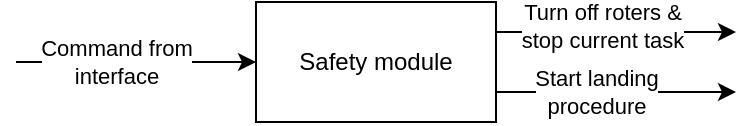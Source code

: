 <mxfile version="27.0.1">
  <diagram name="Page-1" id="G-ckZTs5RPdfkZEC8eKY">
    <mxGraphModel dx="706" dy="1631" grid="1" gridSize="10" guides="1" tooltips="1" connect="1" arrows="1" fold="1" page="1" pageScale="1" pageWidth="850" pageHeight="1100" math="0" shadow="0">
      <root>
        <mxCell id="0" />
        <mxCell id="1" parent="0" />
        <mxCell id="XXsTWGEr5qUVlCdPRMRx-3" style="edgeStyle=orthogonalEdgeStyle;rounded=0;orthogonalLoop=1;jettySize=auto;html=1;exitX=1;exitY=0.25;exitDx=0;exitDy=0;" edge="1" parent="1" source="XXsTWGEr5qUVlCdPRMRx-1">
          <mxGeometry relative="1" as="geometry">
            <mxPoint x="440" y="345" as="targetPoint" />
          </mxGeometry>
        </mxCell>
        <mxCell id="XXsTWGEr5qUVlCdPRMRx-6" value="Turn off roters &amp;amp;&lt;br&gt;stop current task" style="edgeLabel;html=1;align=center;verticalAlign=middle;resizable=0;points=[];" vertex="1" connectable="0" parent="XXsTWGEr5qUVlCdPRMRx-3">
          <mxGeometry x="-0.12" y="3" relative="1" as="geometry">
            <mxPoint as="offset" />
          </mxGeometry>
        </mxCell>
        <mxCell id="XXsTWGEr5qUVlCdPRMRx-4" style="edgeStyle=orthogonalEdgeStyle;rounded=0;orthogonalLoop=1;jettySize=auto;html=1;exitX=1;exitY=0.75;exitDx=0;exitDy=0;" edge="1" parent="1" source="XXsTWGEr5qUVlCdPRMRx-1">
          <mxGeometry relative="1" as="geometry">
            <mxPoint x="440" y="375" as="targetPoint" />
          </mxGeometry>
        </mxCell>
        <mxCell id="XXsTWGEr5qUVlCdPRMRx-8" value="Start landing &lt;br&gt;procedure" style="edgeLabel;html=1;align=center;verticalAlign=middle;resizable=0;points=[];" vertex="1" connectable="0" parent="XXsTWGEr5qUVlCdPRMRx-4">
          <mxGeometry x="-0.32" relative="1" as="geometry">
            <mxPoint x="9" as="offset" />
          </mxGeometry>
        </mxCell>
        <mxCell id="XXsTWGEr5qUVlCdPRMRx-1" value="Safety module" style="rounded=0;whiteSpace=wrap;html=1;" vertex="1" parent="1">
          <mxGeometry x="200" y="330" width="120" height="60" as="geometry" />
        </mxCell>
        <mxCell id="XXsTWGEr5qUVlCdPRMRx-2" value="" style="endArrow=classic;html=1;rounded=0;entryX=0;entryY=0.5;entryDx=0;entryDy=0;" edge="1" parent="1" target="XXsTWGEr5qUVlCdPRMRx-1">
          <mxGeometry width="50" height="50" relative="1" as="geometry">
            <mxPoint x="80" y="360" as="sourcePoint" />
            <mxPoint x="130" y="380" as="targetPoint" />
          </mxGeometry>
        </mxCell>
        <mxCell id="XXsTWGEr5qUVlCdPRMRx-5" value="Command from &lt;br&gt;interface" style="edgeLabel;html=1;align=center;verticalAlign=middle;resizable=0;points=[];" vertex="1" connectable="0" parent="XXsTWGEr5qUVlCdPRMRx-2">
          <mxGeometry x="-0.583" relative="1" as="geometry">
            <mxPoint x="25" as="offset" />
          </mxGeometry>
        </mxCell>
      </root>
    </mxGraphModel>
  </diagram>
</mxfile>
